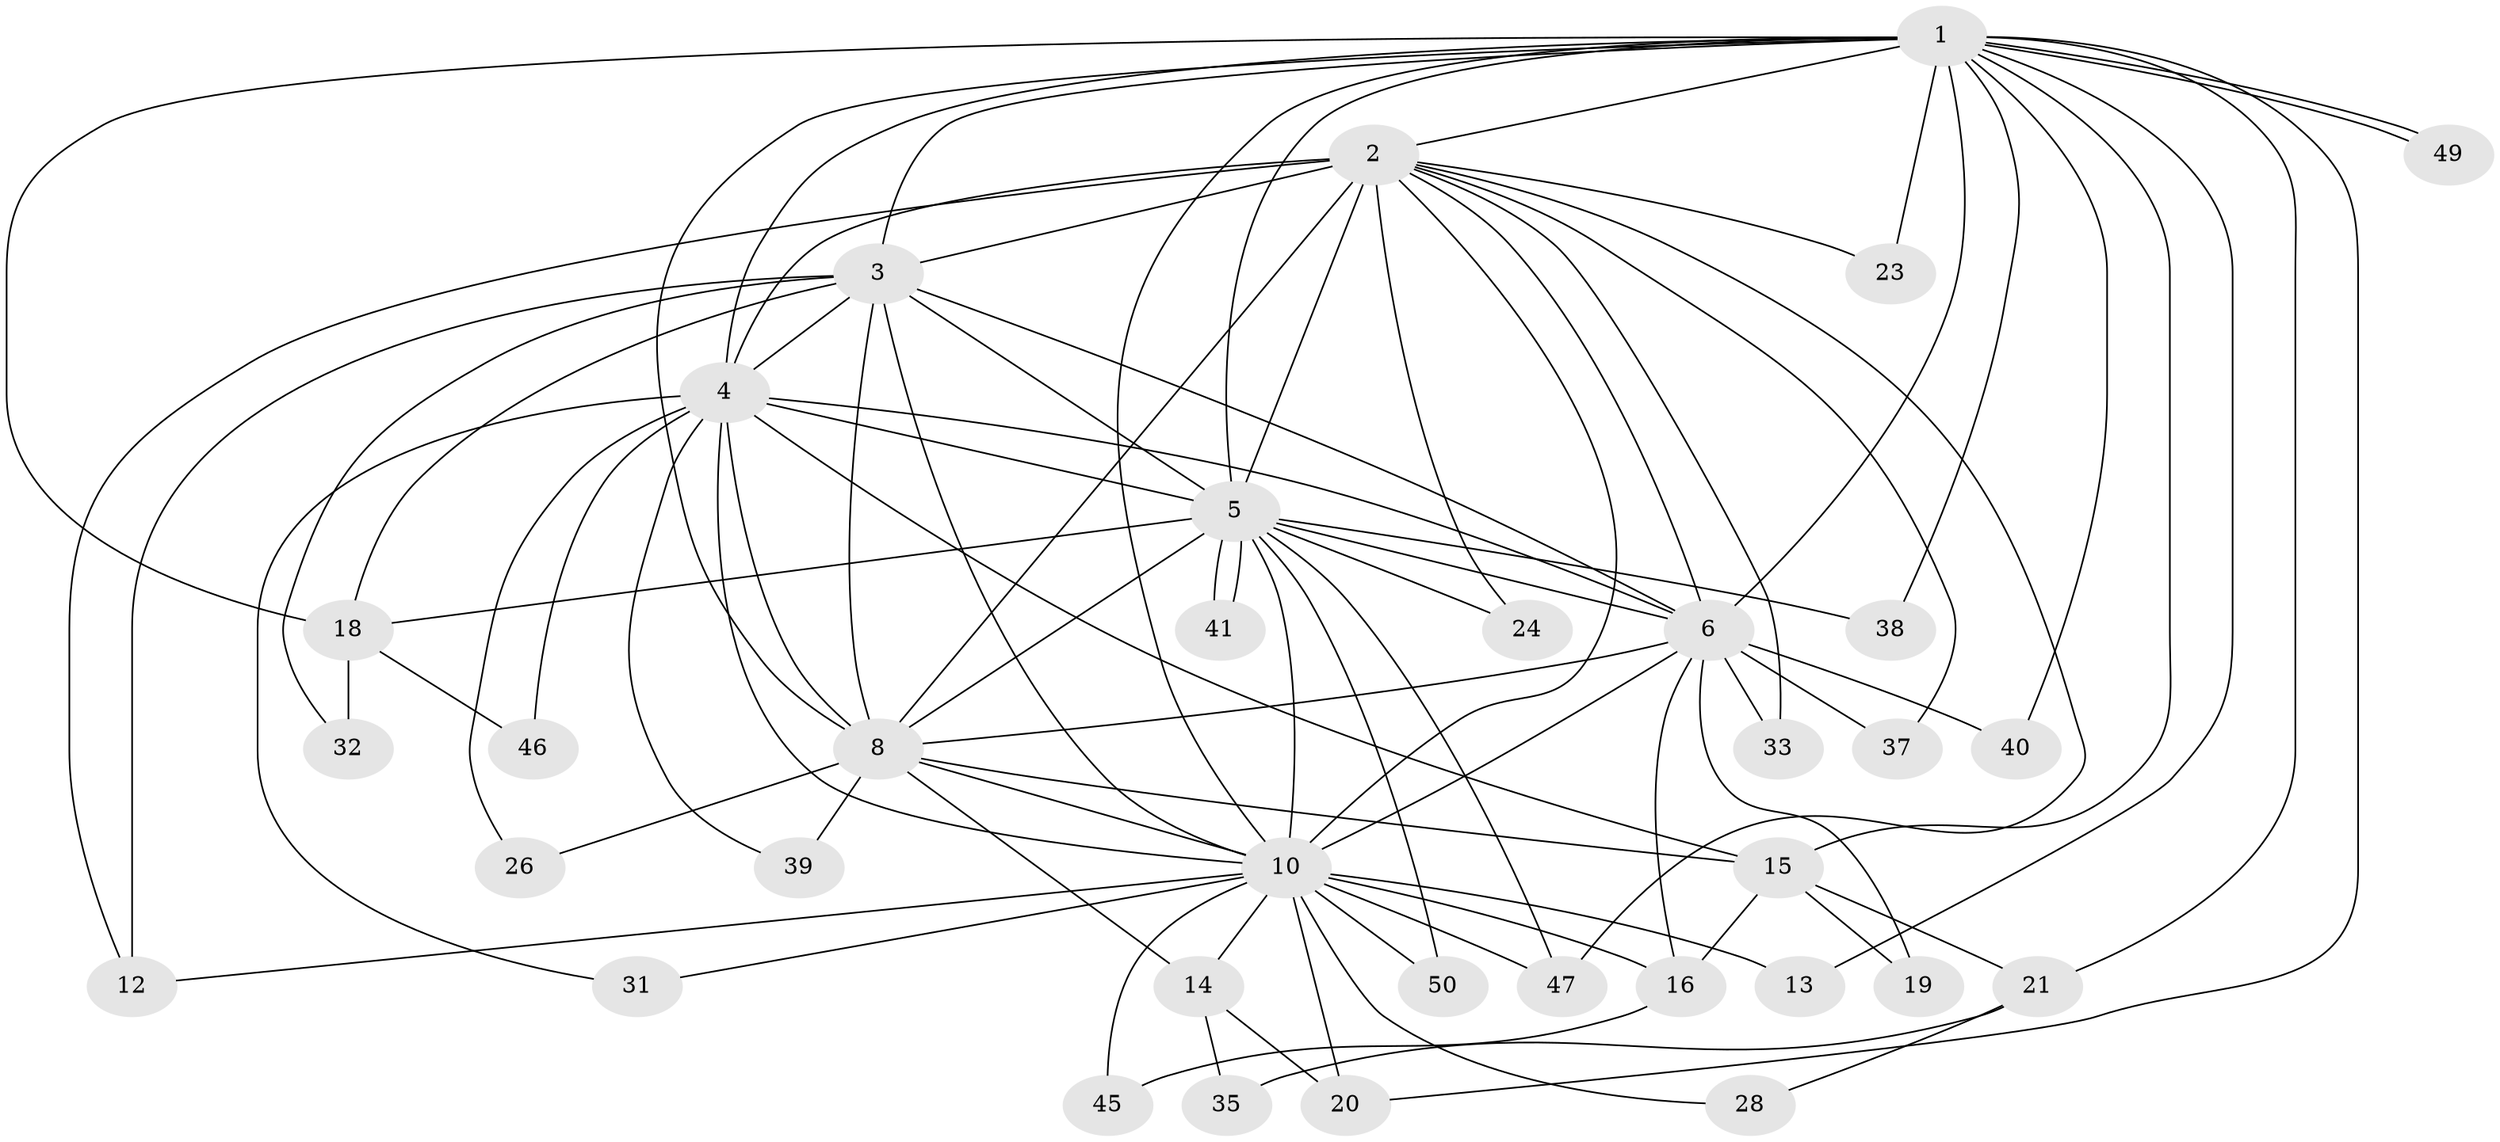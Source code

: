 // Generated by graph-tools (version 1.1) at 2025/51/02/27/25 19:51:52]
// undirected, 35 vertices, 88 edges
graph export_dot {
graph [start="1"]
  node [color=gray90,style=filled];
  1 [super="+44"];
  2 [super="+7"];
  3 [super="+29"];
  4 [super="+36"];
  5 [super="+11"];
  6 [super="+22"];
  8 [super="+9"];
  10 [super="+17"];
  12 [super="+42"];
  13;
  14;
  15 [super="+25"];
  16 [super="+43"];
  18 [super="+34"];
  19;
  20 [super="+30"];
  21 [super="+27"];
  23;
  24;
  26;
  28;
  31;
  32;
  33;
  35;
  37;
  38;
  39;
  40;
  41;
  45;
  46;
  47 [super="+48"];
  49;
  50;
  1 -- 2 [weight=2];
  1 -- 3;
  1 -- 4;
  1 -- 5 [weight=2];
  1 -- 6;
  1 -- 8 [weight=2];
  1 -- 10;
  1 -- 13;
  1 -- 15 [weight=2];
  1 -- 18;
  1 -- 20;
  1 -- 21 [weight=2];
  1 -- 23;
  1 -- 38;
  1 -- 40;
  1 -- 49;
  1 -- 49;
  2 -- 3 [weight=2];
  2 -- 4 [weight=2];
  2 -- 5 [weight=2];
  2 -- 6 [weight=2];
  2 -- 8 [weight=4];
  2 -- 10 [weight=2];
  2 -- 24;
  2 -- 33;
  2 -- 37;
  2 -- 12;
  2 -- 47;
  2 -- 23;
  3 -- 4;
  3 -- 5;
  3 -- 6;
  3 -- 8 [weight=2];
  3 -- 10;
  3 -- 12;
  3 -- 32;
  3 -- 18;
  4 -- 5 [weight=2];
  4 -- 6;
  4 -- 8 [weight=2];
  4 -- 10;
  4 -- 26;
  4 -- 31;
  4 -- 46;
  4 -- 39;
  4 -- 15;
  5 -- 6;
  5 -- 8 [weight=2];
  5 -- 10;
  5 -- 18;
  5 -- 24;
  5 -- 38;
  5 -- 41;
  5 -- 41;
  5 -- 47;
  5 -- 50;
  6 -- 8 [weight=2];
  6 -- 10 [weight=3];
  6 -- 19;
  6 -- 33;
  6 -- 37;
  6 -- 40;
  6 -- 16;
  8 -- 10 [weight=2];
  8 -- 15;
  8 -- 26;
  8 -- 39;
  8 -- 14;
  10 -- 13;
  10 -- 14;
  10 -- 16;
  10 -- 28;
  10 -- 31;
  10 -- 45;
  10 -- 50;
  10 -- 12;
  10 -- 20;
  10 -- 47;
  14 -- 20;
  14 -- 35;
  15 -- 16;
  15 -- 19;
  15 -- 21;
  16 -- 45;
  18 -- 32;
  18 -- 46;
  21 -- 28;
  21 -- 35;
}
